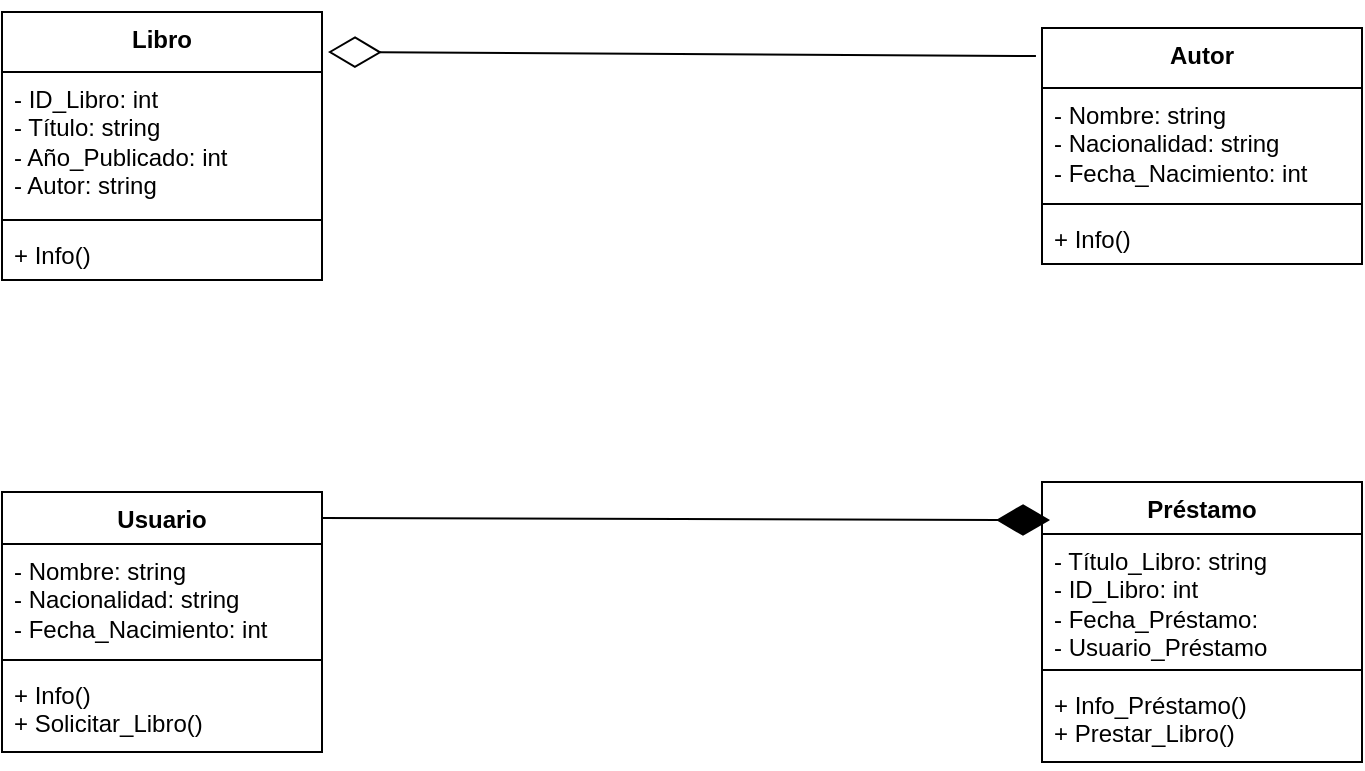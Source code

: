 <mxfile version="28.0.0">
  <diagram name="Página-1" id="jfm4Rrlr7rEuqVsOvcBu">
    <mxGraphModel dx="1025" dy="431" grid="1" gridSize="10" guides="1" tooltips="1" connect="1" arrows="1" fold="1" page="1" pageScale="1" pageWidth="827" pageHeight="1169" math="0" shadow="0">
      <root>
        <mxCell id="0" />
        <mxCell id="1" parent="0" />
        <mxCell id="o_pJrItacFr6757scenL-1" value="Autor" style="swimlane;fontStyle=1;align=center;verticalAlign=top;childLayout=stackLayout;horizontal=1;startSize=30;horizontalStack=0;resizeParent=1;resizeParentMax=0;resizeLast=0;collapsible=1;marginBottom=0;whiteSpace=wrap;html=1;" vertex="1" parent="1">
          <mxGeometry x="600" y="128" width="160" height="118" as="geometry" />
        </mxCell>
        <mxCell id="o_pJrItacFr6757scenL-2" value="- Nombre: string&lt;div&gt;- Nacionalidad: string&lt;/div&gt;&lt;div&gt;- Fecha_Nacimiento: int&lt;/div&gt;" style="text;strokeColor=none;fillColor=none;align=left;verticalAlign=top;spacingLeft=4;spacingRight=4;overflow=hidden;rotatable=0;points=[[0,0.5],[1,0.5]];portConstraint=eastwest;whiteSpace=wrap;html=1;" vertex="1" parent="o_pJrItacFr6757scenL-1">
          <mxGeometry y="30" width="160" height="54" as="geometry" />
        </mxCell>
        <mxCell id="o_pJrItacFr6757scenL-3" value="" style="line;strokeWidth=1;fillColor=none;align=left;verticalAlign=middle;spacingTop=-1;spacingLeft=3;spacingRight=3;rotatable=0;labelPosition=right;points=[];portConstraint=eastwest;strokeColor=inherit;" vertex="1" parent="o_pJrItacFr6757scenL-1">
          <mxGeometry y="84" width="160" height="8" as="geometry" />
        </mxCell>
        <mxCell id="o_pJrItacFr6757scenL-4" value="+ Info()" style="text;strokeColor=none;fillColor=none;align=left;verticalAlign=top;spacingLeft=4;spacingRight=4;overflow=hidden;rotatable=0;points=[[0,0.5],[1,0.5]];portConstraint=eastwest;whiteSpace=wrap;html=1;" vertex="1" parent="o_pJrItacFr6757scenL-1">
          <mxGeometry y="92" width="160" height="26" as="geometry" />
        </mxCell>
        <mxCell id="o_pJrItacFr6757scenL-5" value="Libro" style="swimlane;fontStyle=1;align=center;verticalAlign=top;childLayout=stackLayout;horizontal=1;startSize=30;horizontalStack=0;resizeParent=1;resizeParentMax=0;resizeLast=0;collapsible=1;marginBottom=0;whiteSpace=wrap;html=1;" vertex="1" parent="1">
          <mxGeometry x="80" y="120" width="160" height="134" as="geometry">
            <mxRectangle x="240" y="130" width="70" height="30" as="alternateBounds" />
          </mxGeometry>
        </mxCell>
        <mxCell id="o_pJrItacFr6757scenL-6" value="&lt;div&gt;- ID_Libro: int&lt;/div&gt;- Título: string&lt;div&gt;- Año_Publicado: int&lt;/div&gt;&lt;div&gt;- Autor: string&lt;/div&gt;" style="text;strokeColor=none;fillColor=none;align=left;verticalAlign=top;spacingLeft=4;spacingRight=4;overflow=hidden;rotatable=0;points=[[0,0.5],[1,0.5]];portConstraint=eastwest;whiteSpace=wrap;html=1;" vertex="1" parent="o_pJrItacFr6757scenL-5">
          <mxGeometry y="30" width="160" height="70" as="geometry" />
        </mxCell>
        <mxCell id="o_pJrItacFr6757scenL-7" value="" style="line;strokeWidth=1;fillColor=none;align=left;verticalAlign=middle;spacingTop=-1;spacingLeft=3;spacingRight=3;rotatable=0;labelPosition=right;points=[];portConstraint=eastwest;strokeColor=inherit;" vertex="1" parent="o_pJrItacFr6757scenL-5">
          <mxGeometry y="100" width="160" height="8" as="geometry" />
        </mxCell>
        <mxCell id="o_pJrItacFr6757scenL-8" value="+ Info()" style="text;strokeColor=none;fillColor=none;align=left;verticalAlign=top;spacingLeft=4;spacingRight=4;overflow=hidden;rotatable=0;points=[[0,0.5],[1,0.5]];portConstraint=eastwest;whiteSpace=wrap;html=1;" vertex="1" parent="o_pJrItacFr6757scenL-5">
          <mxGeometry y="108" width="160" height="26" as="geometry" />
        </mxCell>
        <mxCell id="o_pJrItacFr6757scenL-9" value="Usuario" style="swimlane;fontStyle=1;align=center;verticalAlign=top;childLayout=stackLayout;horizontal=1;startSize=26;horizontalStack=0;resizeParent=1;resizeParentMax=0;resizeLast=0;collapsible=1;marginBottom=0;whiteSpace=wrap;html=1;" vertex="1" parent="1">
          <mxGeometry x="80" y="360" width="160" height="130" as="geometry" />
        </mxCell>
        <mxCell id="o_pJrItacFr6757scenL-10" value="- Nombre: string&lt;div&gt;- Nacionalidad: string&lt;/div&gt;&lt;div&gt;- Fecha_Nacimiento: int&lt;/div&gt;" style="text;strokeColor=none;fillColor=none;align=left;verticalAlign=top;spacingLeft=4;spacingRight=4;overflow=hidden;rotatable=0;points=[[0,0.5],[1,0.5]];portConstraint=eastwest;whiteSpace=wrap;html=1;" vertex="1" parent="o_pJrItacFr6757scenL-9">
          <mxGeometry y="26" width="160" height="54" as="geometry" />
        </mxCell>
        <mxCell id="o_pJrItacFr6757scenL-11" value="" style="line;strokeWidth=1;fillColor=none;align=left;verticalAlign=middle;spacingTop=-1;spacingLeft=3;spacingRight=3;rotatable=0;labelPosition=right;points=[];portConstraint=eastwest;strokeColor=inherit;" vertex="1" parent="o_pJrItacFr6757scenL-9">
          <mxGeometry y="80" width="160" height="8" as="geometry" />
        </mxCell>
        <mxCell id="o_pJrItacFr6757scenL-12" value="+ Info()&lt;div&gt;+ Solicitar_Libro()&lt;/div&gt;" style="text;strokeColor=none;fillColor=none;align=left;verticalAlign=top;spacingLeft=4;spacingRight=4;overflow=hidden;rotatable=0;points=[[0,0.5],[1,0.5]];portConstraint=eastwest;whiteSpace=wrap;html=1;" vertex="1" parent="o_pJrItacFr6757scenL-9">
          <mxGeometry y="88" width="160" height="42" as="geometry" />
        </mxCell>
        <mxCell id="o_pJrItacFr6757scenL-13" value="Préstamo" style="swimlane;fontStyle=1;align=center;verticalAlign=top;childLayout=stackLayout;horizontal=1;startSize=26;horizontalStack=0;resizeParent=1;resizeParentMax=0;resizeLast=0;collapsible=1;marginBottom=0;whiteSpace=wrap;html=1;" vertex="1" parent="1">
          <mxGeometry x="600" y="355" width="160" height="140" as="geometry" />
        </mxCell>
        <mxCell id="o_pJrItacFr6757scenL-14" value="- Título_Libro: string&lt;div&gt;- ID_Libro: int&lt;/div&gt;&lt;div&gt;- Fecha_Préstamo:&amp;nbsp;&lt;/div&gt;&lt;div&gt;- Usuario_Préstamo&lt;/div&gt;" style="text;strokeColor=none;fillColor=none;align=left;verticalAlign=top;spacingLeft=4;spacingRight=4;overflow=hidden;rotatable=0;points=[[0,0.5],[1,0.5]];portConstraint=eastwest;whiteSpace=wrap;html=1;" vertex="1" parent="o_pJrItacFr6757scenL-13">
          <mxGeometry y="26" width="160" height="64" as="geometry" />
        </mxCell>
        <mxCell id="o_pJrItacFr6757scenL-15" value="" style="line;strokeWidth=1;fillColor=none;align=left;verticalAlign=middle;spacingTop=-1;spacingLeft=3;spacingRight=3;rotatable=0;labelPosition=right;points=[];portConstraint=eastwest;strokeColor=inherit;" vertex="1" parent="o_pJrItacFr6757scenL-13">
          <mxGeometry y="90" width="160" height="8" as="geometry" />
        </mxCell>
        <mxCell id="o_pJrItacFr6757scenL-16" value="+ Info_Préstamo(&lt;span style=&quot;background-color: transparent; color: light-dark(rgb(0, 0, 0), rgb(255, 255, 255));&quot;&gt;)&lt;/span&gt;&lt;div&gt;&lt;span style=&quot;background-color: transparent; color: light-dark(rgb(0, 0, 0), rgb(255, 255, 255));&quot;&gt;+ Prestar_Libro()&lt;/span&gt;&lt;/div&gt;" style="text;strokeColor=none;fillColor=none;align=left;verticalAlign=top;spacingLeft=4;spacingRight=4;overflow=hidden;rotatable=0;points=[[0,0.5],[1,0.5]];portConstraint=eastwest;whiteSpace=wrap;html=1;" vertex="1" parent="o_pJrItacFr6757scenL-13">
          <mxGeometry y="98" width="160" height="42" as="geometry" />
        </mxCell>
        <mxCell id="o_pJrItacFr6757scenL-24" value="" style="endArrow=diamondThin;endFill=0;endSize=24;html=1;rounded=0;entryX=1.019;entryY=0.149;entryDx=0;entryDy=0;entryPerimeter=0;exitX=-0.019;exitY=0.119;exitDx=0;exitDy=0;exitPerimeter=0;" edge="1" parent="1" source="o_pJrItacFr6757scenL-1" target="o_pJrItacFr6757scenL-5">
          <mxGeometry width="160" relative="1" as="geometry">
            <mxPoint x="370" y="210" as="sourcePoint" />
            <mxPoint x="530" y="210" as="targetPoint" />
            <Array as="points">
              <mxPoint x="243" y="140" />
            </Array>
          </mxGeometry>
        </mxCell>
        <mxCell id="o_pJrItacFr6757scenL-25" value="" style="endArrow=diamondThin;endFill=1;endSize=24;html=1;rounded=0;entryX=0.025;entryY=0.136;entryDx=0;entryDy=0;entryPerimeter=0;exitX=1;exitY=0.1;exitDx=0;exitDy=0;exitPerimeter=0;" edge="1" parent="1" source="o_pJrItacFr6757scenL-9" target="o_pJrItacFr6757scenL-13">
          <mxGeometry width="160" relative="1" as="geometry">
            <mxPoint x="240" y="370" as="sourcePoint" />
            <mxPoint x="400" y="370" as="targetPoint" />
          </mxGeometry>
        </mxCell>
      </root>
    </mxGraphModel>
  </diagram>
</mxfile>
